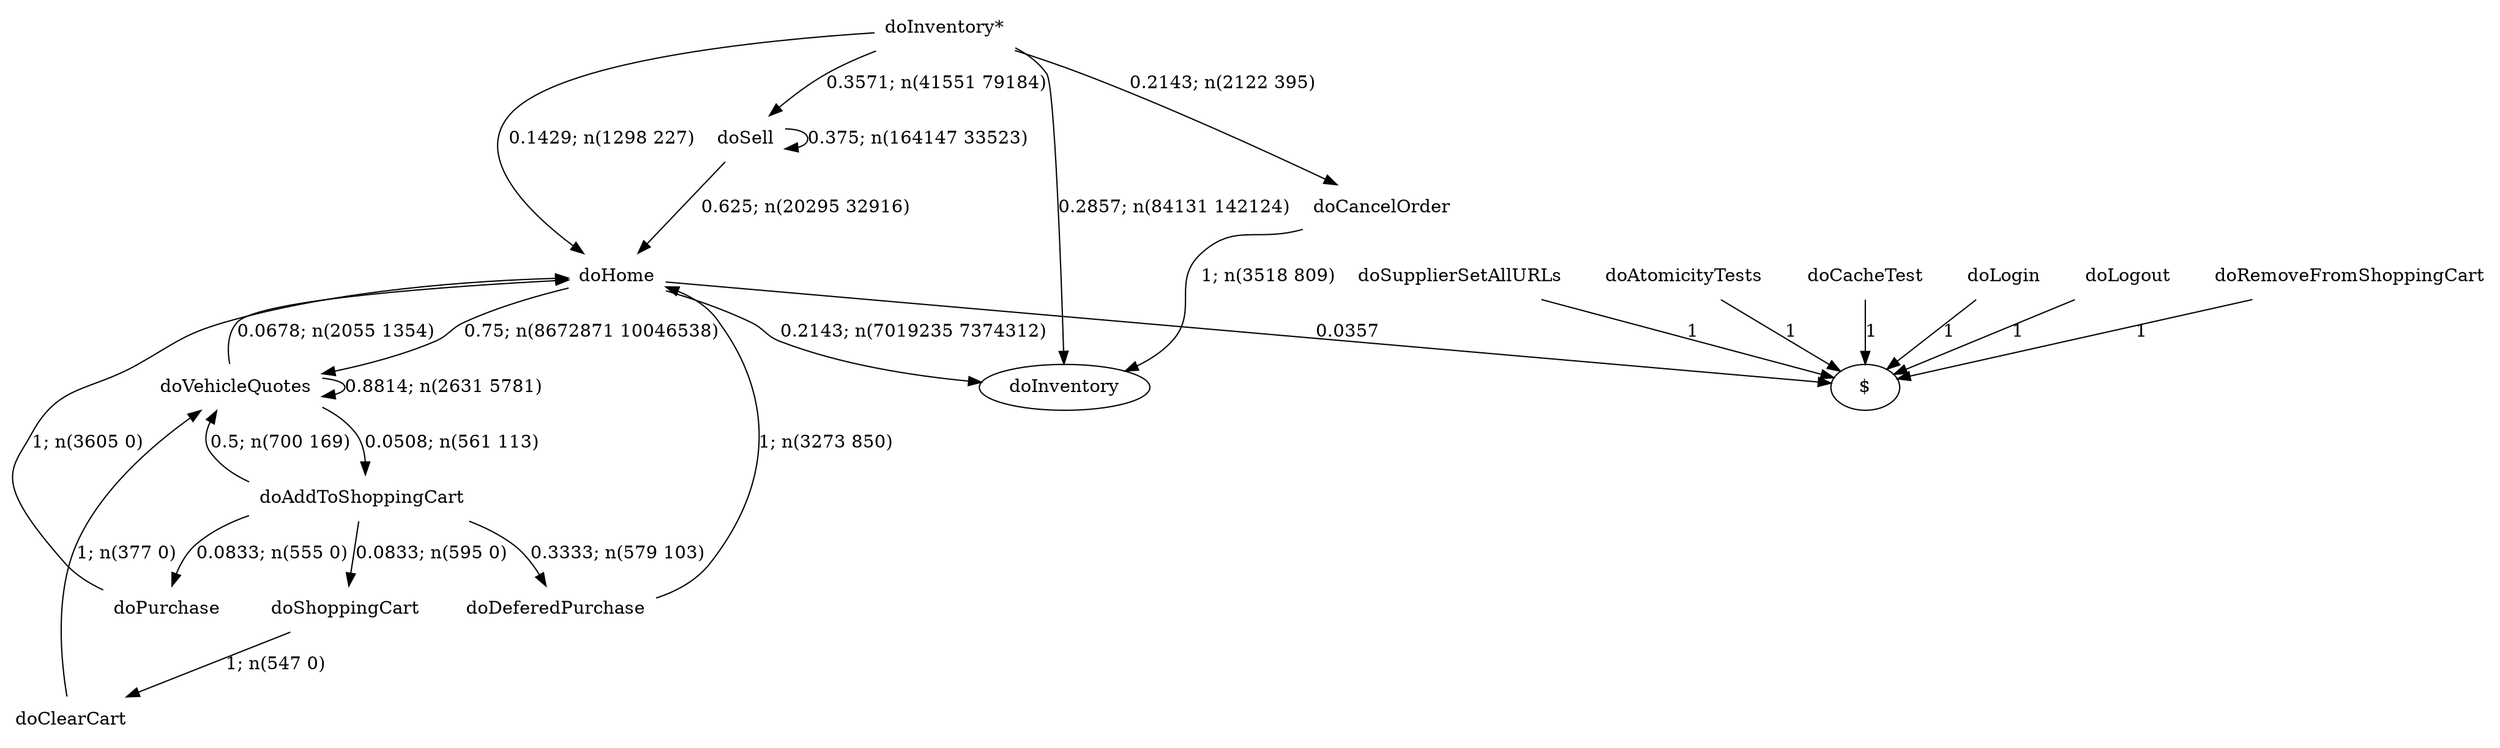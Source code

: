 digraph G {"doInventory*" [label="doInventory*",shape=none];"doSupplierSetAllURLs" [label="doSupplierSetAllURLs",shape=none];"doAtomicityTests" [label="doAtomicityTests",shape=none];"doCacheTest" [label="doCacheTest",shape=none];"doLogin" [label="doLogin",shape=none];"doVehicleQuotes" [label="doVehicleQuotes",shape=none];"doAddToShoppingCart" [label="doAddToShoppingCart",shape=none];"doDeferedPurchase" [label="doDeferedPurchase",shape=none];"doHome" [label="doHome",shape=none];"doShoppingCart" [label="doShoppingCart",shape=none];"doClearCart" [label="doClearCart",shape=none];"doPurchase" [label="doPurchase",shape=none];"doSell" [label="doSell",shape=none];"doLogout" [label="doLogout",shape=none];"doCancelOrder" [label="doCancelOrder",shape=none];"doRemoveFromShoppingCart" [label="doRemoveFromShoppingCart",shape=none];"doInventory*"->"doInventory" [style=solid,label="0.2857; n(84131 142124)"];"doInventory*"->"doHome" [style=solid,label="0.1429; n(1298 227)"];"doInventory*"->"doSell" [style=solid,label="0.3571; n(41551 79184)"];"doInventory*"->"doCancelOrder" [style=solid,label="0.2143; n(2122 395)"];"doSupplierSetAllURLs"->"$" [style=solid,label="1"];"doAtomicityTests"->"$" [style=solid,label="1"];"doCacheTest"->"$" [style=solid,label="1"];"doLogin"->"$" [style=solid,label="1"];"doVehicleQuotes"->"doVehicleQuotes" [style=solid,label="0.8814; n(2631 5781)"];"doVehicleQuotes"->"doAddToShoppingCart" [style=solid,label="0.0508; n(561 113)"];"doVehicleQuotes"->"doHome" [style=solid,label="0.0678; n(2055 1354)"];"doAddToShoppingCart"->"doVehicleQuotes" [style=solid,label="0.5; n(700 169)"];"doAddToShoppingCart"->"doDeferedPurchase" [style=solid,label="0.3333; n(579 103)"];"doAddToShoppingCart"->"doShoppingCart" [style=solid,label="0.0833; n(595 0)"];"doAddToShoppingCart"->"doPurchase" [style=solid,label="0.0833; n(555 0)"];"doDeferedPurchase"->"doHome" [style=solid,label="1; n(3273 850)"];"doHome"->"doInventory" [style=solid,label="0.2143; n(7019235 7374312)"];"doHome"->"doVehicleQuotes" [style=solid,label="0.75; n(8672871 10046538)"];"doHome"->"$" [style=solid,label="0.0357"];"doShoppingCart"->"doClearCart" [style=solid,label="1; n(547 0)"];"doClearCart"->"doVehicleQuotes" [style=solid,label="1; n(377 0)"];"doPurchase"->"doHome" [style=solid,label="1; n(3605 0)"];"doSell"->"doHome" [style=solid,label="0.625; n(20295 32916)"];"doSell"->"doSell" [style=solid,label="0.375; n(164147 33523)"];"doLogout"->"$" [style=solid,label="1"];"doCancelOrder"->"doInventory" [style=solid,label="1; n(3518 809)"];"doRemoveFromShoppingCart"->"$" [style=solid,label="1"];}